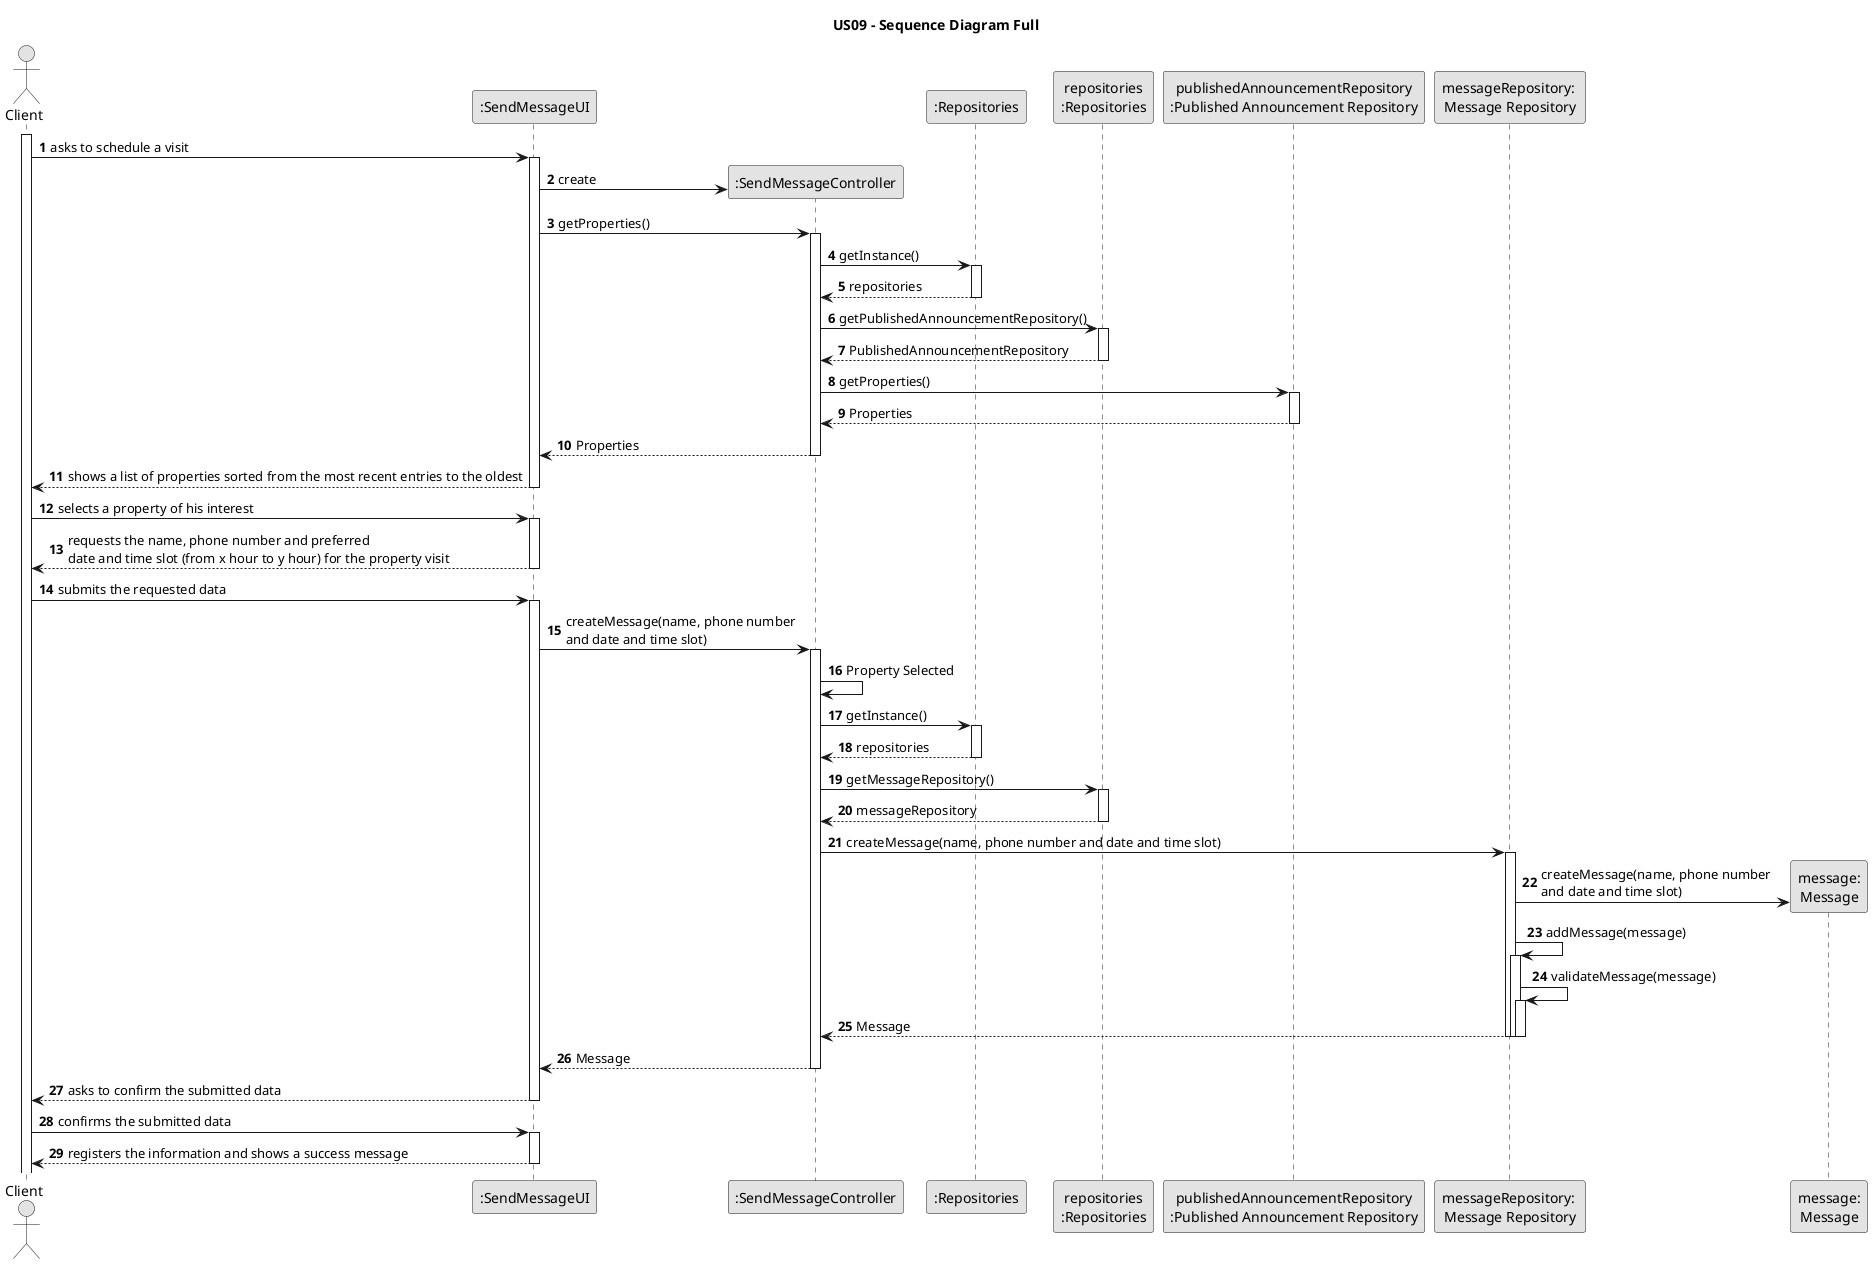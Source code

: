 @startuml
skinparam monochrome true
skinparam packageStyle rectangle
skinparam shadowing false

title US09 - Sequence Diagram Full

autonumber

'hide footbox
actor "Client" as Client
participant ":SendMessageUI" as UI
participant ":SendMessageController" as CTRL
participant ":Repositories" as Repository
participant "repositories\n:Repositories" as Repository2
participant "publishedAnnouncementRepository\n:Published Announcement Repository" as publishedAnnouncementRepository
participant "messageRepository: \nMessage Repository" as messageRepository
participant "message:\nMessage" as message

autonumber

        activate Client

    Client -> UI: asks to schedule a visit
        activate UI

        UI -> CTRL** : create
'    UI --> Client : requests an identity
'        deactivate UI
'
'    Client -> UI : inserts his email
'        activate UI
'
'        UI -> CTRL : getUserInformation()
'
'            activate CTRL
'
'            CTRL -> Repository : getInstance()
'                activate Repository
'
'            Repository --> CTRL : repositories
'                deactivate Repository
'
'            CTRL -> Repository2 : getUserInformationRepository()
'                activate Repository2
'
'            Repository2 --> CTRL : UserInformationRepository
'                deactivate Repository2
'
'            CTRL -> UserRepository : getUserInformation()
'
'                activate UserRepository
'
'            UserRepository --> CTRL : User Information
'
'                deactivate UserRepository
'
'        CTRL --> UI : User Information
'
'            deactivate CTRL
'
'
'    UI --> Client : shows User information and requests a confirmation
'        deactivate UI
'
'    Client -> UI : confirms his personal information
'        activate UI

        UI -> CTRL : getProperties()
            activate CTRL

            CTRL -> Repository : getInstance()
                activate Repository

            Repository --> CTRL : repositories
                deactivate Repository

            CTRL -> Repository2 : getPublishedAnnouncementRepository()
                activate Repository2

            Repository2 --> CTRL : PublishedAnnouncementRepository
                deactivate Repository2

            CTRL -> publishedAnnouncementRepository : getProperties()

                activate publishedAnnouncementRepository

            publishedAnnouncementRepository --> CTRL : Properties

                deactivate publishedAnnouncementRepository

        CTRL --> UI : Properties

            deactivate CTRL

    UI --> Client: shows a list of properties sorted from the most recent entries to the oldest
        deactivate UI

    Client -> UI: selects a property of his interest
        activate UI

    '   UI --> UI : keepPropertySelected(propertyDescription)


'    UI --> Client: asks to confirm the property selected
'        deactivate UI
'
'    Client -> UI: confirms the selected data
'        activate UI

    UI --> Client: requests the name, phone number and preferred \ndate and time slot (from x hour to y hour) for the property visit
        deactivate UI

    Client -> UI: submits the requested data
        activate UI

   ' UI --> UI : keepsData(name, phone number \nand date and time slot)

    UI -> CTRL: createMessage(name, phone number \nand date and time slot)
        activate CTRL

    CTRL ->CTRL: Property Selected

        CTRL -> Repository : getInstance()
            activate Repository

        Repository --> CTRL : repositories
            deactivate Repository

        CTRL -> Repository2 : getMessageRepository()
            activate Repository2

        Repository2 --> CTRL : messageRepository
            deactivate Repository2

            CTRL -> messageRepository : createMessage(name, phone number and date and time slot)
                activate messageRepository

                messageRepository -> message** : createMessage(name, phone number \nand date and time slot)

                messageRepository -> messageRepository : addMessage(message)
                activate messageRepository

                messageRepository -> messageRepository : validateMessage(message)
                activate messageRepository

                messageRepository --> CTRL : Message
                deactivate messageRepository
                deactivate messageRepository
                deactivate messageRepository

           CTRL --> UI : Message
           deactivate CTRL

    UI --> Client: asks to confirm the submitted data
        deactivate UI

    Client -> UI: confirms the submitted data
        activate UI

    UI --> Client: registers the information and shows a success message
        deactivate UI


@enduml